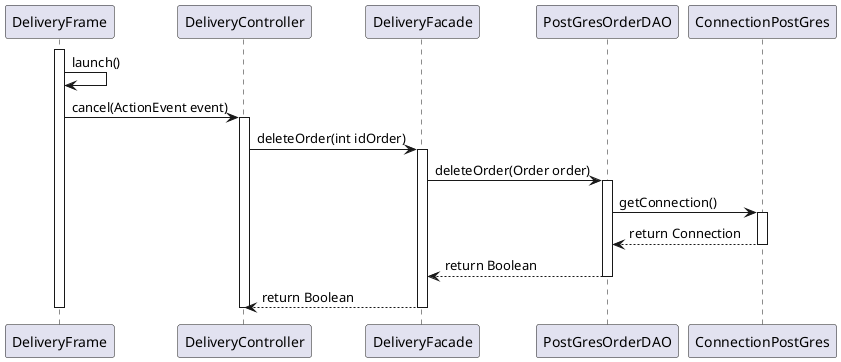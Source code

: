 @startuml

activate DeliveryFrame
DeliveryFrame -> DeliveryFrame : launch()

DeliveryFrame -> DeliveryController: cancel(ActionEvent event)
activate DeliveryController

DeliveryController -> DeliveryFacade: deleteOrder(int idOrder)
activate DeliveryFacade

DeliveryFacade -> PostGresOrderDAO : deleteOrder(Order order)
activate PostGresOrderDAO

PostGresOrderDAO -> ConnectionPostGres : getConnection()
activate ConnectionPostGres
ConnectionPostGres --> PostGresOrderDAO : return Connection
deactivate ConnectionPostGres
PostGresOrderDAO --> DeliveryFacade : return Boolean
deactivate PostGresOrderDAO

DeliveryFacade --> DeliveryController : return Boolean
deactivate DeliveryFacade

deactivate DeliveryController
deactivate DeliveryFrame


@enduml
